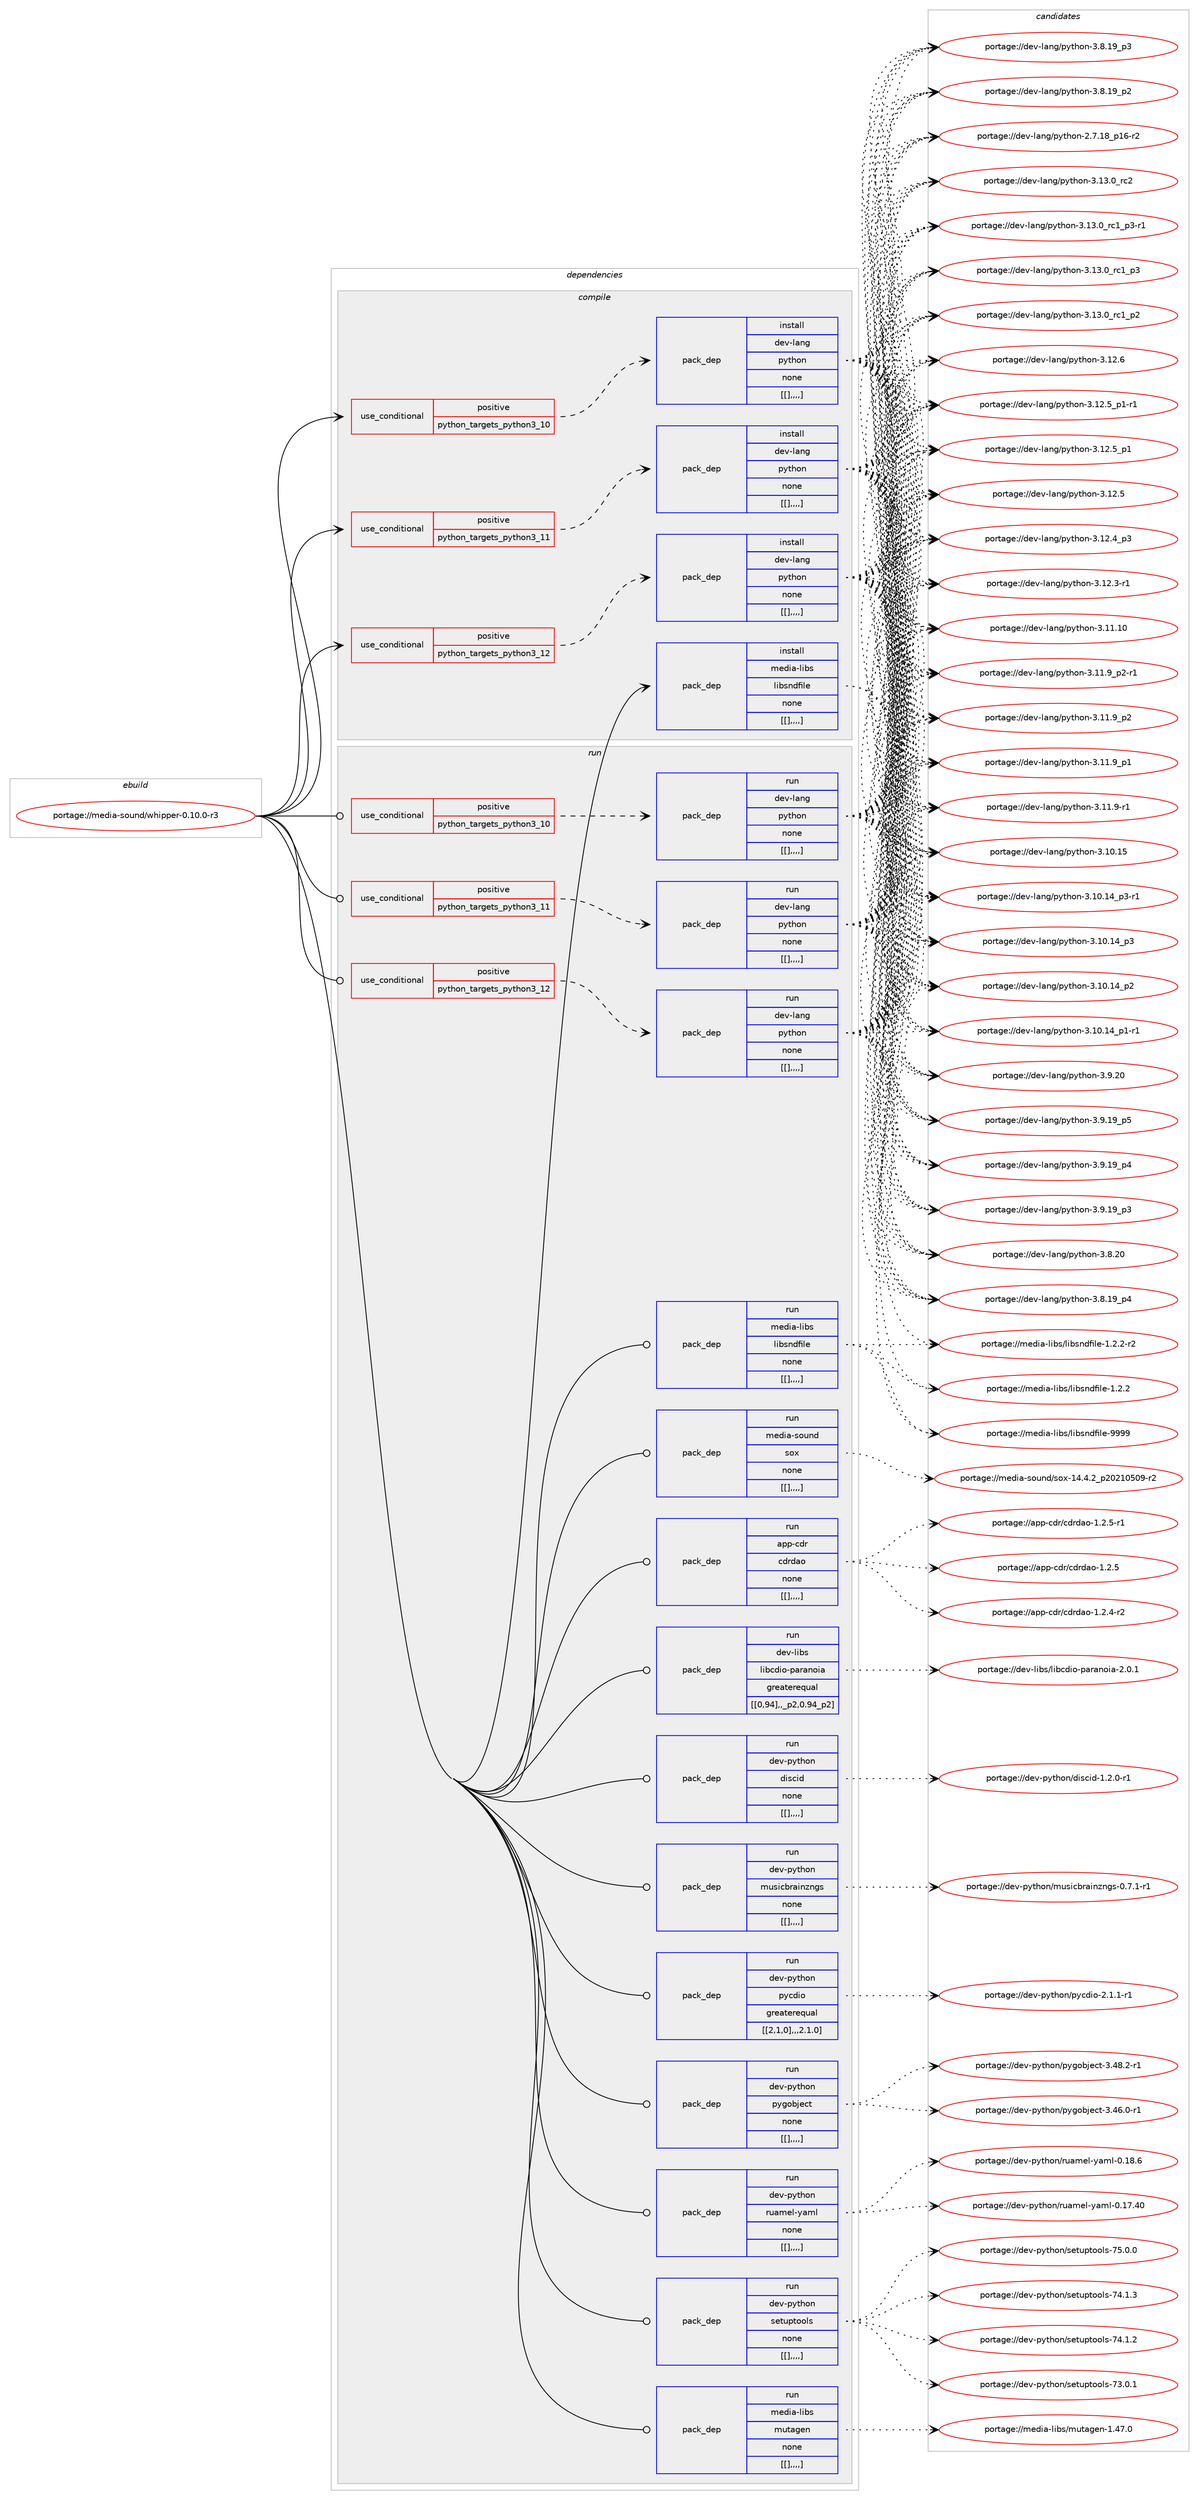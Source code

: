 digraph prolog {

# *************
# Graph options
# *************

newrank=true;
concentrate=true;
compound=true;
graph [rankdir=LR,fontname=Helvetica,fontsize=10,ranksep=1.5];#, ranksep=2.5, nodesep=0.2];
edge  [arrowhead=vee];
node  [fontname=Helvetica,fontsize=10];

# **********
# The ebuild
# **********

subgraph cluster_leftcol {
color=gray;
label=<<i>ebuild</i>>;
id [label="portage://media-sound/whipper-0.10.0-r3", color=red, width=4, href="../media-sound/whipper-0.10.0-r3.svg"];
}

# ****************
# The dependencies
# ****************

subgraph cluster_midcol {
color=gray;
label=<<i>dependencies</i>>;
subgraph cluster_compile {
fillcolor="#eeeeee";
style=filled;
label=<<i>compile</i>>;
subgraph cond85819 {
dependency339649 [label=<<TABLE BORDER="0" CELLBORDER="1" CELLSPACING="0" CELLPADDING="4"><TR><TD ROWSPAN="3" CELLPADDING="10">use_conditional</TD></TR><TR><TD>positive</TD></TR><TR><TD>python_targets_python3_10</TD></TR></TABLE>>, shape=none, color=red];
subgraph pack251183 {
dependency339650 [label=<<TABLE BORDER="0" CELLBORDER="1" CELLSPACING="0" CELLPADDING="4" WIDTH="220"><TR><TD ROWSPAN="6" CELLPADDING="30">pack_dep</TD></TR><TR><TD WIDTH="110">install</TD></TR><TR><TD>dev-lang</TD></TR><TR><TD>python</TD></TR><TR><TD>none</TD></TR><TR><TD>[[],,,,]</TD></TR></TABLE>>, shape=none, color=blue];
}
dependency339649:e -> dependency339650:w [weight=20,style="dashed",arrowhead="vee"];
}
id:e -> dependency339649:w [weight=20,style="solid",arrowhead="vee"];
subgraph cond85820 {
dependency339651 [label=<<TABLE BORDER="0" CELLBORDER="1" CELLSPACING="0" CELLPADDING="4"><TR><TD ROWSPAN="3" CELLPADDING="10">use_conditional</TD></TR><TR><TD>positive</TD></TR><TR><TD>python_targets_python3_11</TD></TR></TABLE>>, shape=none, color=red];
subgraph pack251184 {
dependency339652 [label=<<TABLE BORDER="0" CELLBORDER="1" CELLSPACING="0" CELLPADDING="4" WIDTH="220"><TR><TD ROWSPAN="6" CELLPADDING="30">pack_dep</TD></TR><TR><TD WIDTH="110">install</TD></TR><TR><TD>dev-lang</TD></TR><TR><TD>python</TD></TR><TR><TD>none</TD></TR><TR><TD>[[],,,,]</TD></TR></TABLE>>, shape=none, color=blue];
}
dependency339651:e -> dependency339652:w [weight=20,style="dashed",arrowhead="vee"];
}
id:e -> dependency339651:w [weight=20,style="solid",arrowhead="vee"];
subgraph cond85821 {
dependency339653 [label=<<TABLE BORDER="0" CELLBORDER="1" CELLSPACING="0" CELLPADDING="4"><TR><TD ROWSPAN="3" CELLPADDING="10">use_conditional</TD></TR><TR><TD>positive</TD></TR><TR><TD>python_targets_python3_12</TD></TR></TABLE>>, shape=none, color=red];
subgraph pack251185 {
dependency339654 [label=<<TABLE BORDER="0" CELLBORDER="1" CELLSPACING="0" CELLPADDING="4" WIDTH="220"><TR><TD ROWSPAN="6" CELLPADDING="30">pack_dep</TD></TR><TR><TD WIDTH="110">install</TD></TR><TR><TD>dev-lang</TD></TR><TR><TD>python</TD></TR><TR><TD>none</TD></TR><TR><TD>[[],,,,]</TD></TR></TABLE>>, shape=none, color=blue];
}
dependency339653:e -> dependency339654:w [weight=20,style="dashed",arrowhead="vee"];
}
id:e -> dependency339653:w [weight=20,style="solid",arrowhead="vee"];
subgraph pack251186 {
dependency339655 [label=<<TABLE BORDER="0" CELLBORDER="1" CELLSPACING="0" CELLPADDING="4" WIDTH="220"><TR><TD ROWSPAN="6" CELLPADDING="30">pack_dep</TD></TR><TR><TD WIDTH="110">install</TD></TR><TR><TD>media-libs</TD></TR><TR><TD>libsndfile</TD></TR><TR><TD>none</TD></TR><TR><TD>[[],,,,]</TD></TR></TABLE>>, shape=none, color=blue];
}
id:e -> dependency339655:w [weight=20,style="solid",arrowhead="vee"];
}
subgraph cluster_compileandrun {
fillcolor="#eeeeee";
style=filled;
label=<<i>compile and run</i>>;
}
subgraph cluster_run {
fillcolor="#eeeeee";
style=filled;
label=<<i>run</i>>;
subgraph cond85822 {
dependency339656 [label=<<TABLE BORDER="0" CELLBORDER="1" CELLSPACING="0" CELLPADDING="4"><TR><TD ROWSPAN="3" CELLPADDING="10">use_conditional</TD></TR><TR><TD>positive</TD></TR><TR><TD>python_targets_python3_10</TD></TR></TABLE>>, shape=none, color=red];
subgraph pack251187 {
dependency339657 [label=<<TABLE BORDER="0" CELLBORDER="1" CELLSPACING="0" CELLPADDING="4" WIDTH="220"><TR><TD ROWSPAN="6" CELLPADDING="30">pack_dep</TD></TR><TR><TD WIDTH="110">run</TD></TR><TR><TD>dev-lang</TD></TR><TR><TD>python</TD></TR><TR><TD>none</TD></TR><TR><TD>[[],,,,]</TD></TR></TABLE>>, shape=none, color=blue];
}
dependency339656:e -> dependency339657:w [weight=20,style="dashed",arrowhead="vee"];
}
id:e -> dependency339656:w [weight=20,style="solid",arrowhead="odot"];
subgraph cond85823 {
dependency339658 [label=<<TABLE BORDER="0" CELLBORDER="1" CELLSPACING="0" CELLPADDING="4"><TR><TD ROWSPAN="3" CELLPADDING="10">use_conditional</TD></TR><TR><TD>positive</TD></TR><TR><TD>python_targets_python3_11</TD></TR></TABLE>>, shape=none, color=red];
subgraph pack251188 {
dependency339659 [label=<<TABLE BORDER="0" CELLBORDER="1" CELLSPACING="0" CELLPADDING="4" WIDTH="220"><TR><TD ROWSPAN="6" CELLPADDING="30">pack_dep</TD></TR><TR><TD WIDTH="110">run</TD></TR><TR><TD>dev-lang</TD></TR><TR><TD>python</TD></TR><TR><TD>none</TD></TR><TR><TD>[[],,,,]</TD></TR></TABLE>>, shape=none, color=blue];
}
dependency339658:e -> dependency339659:w [weight=20,style="dashed",arrowhead="vee"];
}
id:e -> dependency339658:w [weight=20,style="solid",arrowhead="odot"];
subgraph cond85824 {
dependency339660 [label=<<TABLE BORDER="0" CELLBORDER="1" CELLSPACING="0" CELLPADDING="4"><TR><TD ROWSPAN="3" CELLPADDING="10">use_conditional</TD></TR><TR><TD>positive</TD></TR><TR><TD>python_targets_python3_12</TD></TR></TABLE>>, shape=none, color=red];
subgraph pack251189 {
dependency339661 [label=<<TABLE BORDER="0" CELLBORDER="1" CELLSPACING="0" CELLPADDING="4" WIDTH="220"><TR><TD ROWSPAN="6" CELLPADDING="30">pack_dep</TD></TR><TR><TD WIDTH="110">run</TD></TR><TR><TD>dev-lang</TD></TR><TR><TD>python</TD></TR><TR><TD>none</TD></TR><TR><TD>[[],,,,]</TD></TR></TABLE>>, shape=none, color=blue];
}
dependency339660:e -> dependency339661:w [weight=20,style="dashed",arrowhead="vee"];
}
id:e -> dependency339660:w [weight=20,style="solid",arrowhead="odot"];
subgraph pack251190 {
dependency339662 [label=<<TABLE BORDER="0" CELLBORDER="1" CELLSPACING="0" CELLPADDING="4" WIDTH="220"><TR><TD ROWSPAN="6" CELLPADDING="30">pack_dep</TD></TR><TR><TD WIDTH="110">run</TD></TR><TR><TD>app-cdr</TD></TR><TR><TD>cdrdao</TD></TR><TR><TD>none</TD></TR><TR><TD>[[],,,,]</TD></TR></TABLE>>, shape=none, color=blue];
}
id:e -> dependency339662:w [weight=20,style="solid",arrowhead="odot"];
subgraph pack251191 {
dependency339663 [label=<<TABLE BORDER="0" CELLBORDER="1" CELLSPACING="0" CELLPADDING="4" WIDTH="220"><TR><TD ROWSPAN="6" CELLPADDING="30">pack_dep</TD></TR><TR><TD WIDTH="110">run</TD></TR><TR><TD>dev-libs</TD></TR><TR><TD>libcdio-paranoia</TD></TR><TR><TD>greaterequal</TD></TR><TR><TD>[[0,94],,_p2,0.94_p2]</TD></TR></TABLE>>, shape=none, color=blue];
}
id:e -> dependency339663:w [weight=20,style="solid",arrowhead="odot"];
subgraph pack251192 {
dependency339664 [label=<<TABLE BORDER="0" CELLBORDER="1" CELLSPACING="0" CELLPADDING="4" WIDTH="220"><TR><TD ROWSPAN="6" CELLPADDING="30">pack_dep</TD></TR><TR><TD WIDTH="110">run</TD></TR><TR><TD>dev-python</TD></TR><TR><TD>discid</TD></TR><TR><TD>none</TD></TR><TR><TD>[[],,,,]</TD></TR></TABLE>>, shape=none, color=blue];
}
id:e -> dependency339664:w [weight=20,style="solid",arrowhead="odot"];
subgraph pack251193 {
dependency339665 [label=<<TABLE BORDER="0" CELLBORDER="1" CELLSPACING="0" CELLPADDING="4" WIDTH="220"><TR><TD ROWSPAN="6" CELLPADDING="30">pack_dep</TD></TR><TR><TD WIDTH="110">run</TD></TR><TR><TD>dev-python</TD></TR><TR><TD>musicbrainzngs</TD></TR><TR><TD>none</TD></TR><TR><TD>[[],,,,]</TD></TR></TABLE>>, shape=none, color=blue];
}
id:e -> dependency339665:w [weight=20,style="solid",arrowhead="odot"];
subgraph pack251194 {
dependency339666 [label=<<TABLE BORDER="0" CELLBORDER="1" CELLSPACING="0" CELLPADDING="4" WIDTH="220"><TR><TD ROWSPAN="6" CELLPADDING="30">pack_dep</TD></TR><TR><TD WIDTH="110">run</TD></TR><TR><TD>dev-python</TD></TR><TR><TD>pycdio</TD></TR><TR><TD>greaterequal</TD></TR><TR><TD>[[2,1,0],,,2.1.0]</TD></TR></TABLE>>, shape=none, color=blue];
}
id:e -> dependency339666:w [weight=20,style="solid",arrowhead="odot"];
subgraph pack251195 {
dependency339667 [label=<<TABLE BORDER="0" CELLBORDER="1" CELLSPACING="0" CELLPADDING="4" WIDTH="220"><TR><TD ROWSPAN="6" CELLPADDING="30">pack_dep</TD></TR><TR><TD WIDTH="110">run</TD></TR><TR><TD>dev-python</TD></TR><TR><TD>pygobject</TD></TR><TR><TD>none</TD></TR><TR><TD>[[],,,,]</TD></TR></TABLE>>, shape=none, color=blue];
}
id:e -> dependency339667:w [weight=20,style="solid",arrowhead="odot"];
subgraph pack251196 {
dependency339668 [label=<<TABLE BORDER="0" CELLBORDER="1" CELLSPACING="0" CELLPADDING="4" WIDTH="220"><TR><TD ROWSPAN="6" CELLPADDING="30">pack_dep</TD></TR><TR><TD WIDTH="110">run</TD></TR><TR><TD>dev-python</TD></TR><TR><TD>ruamel-yaml</TD></TR><TR><TD>none</TD></TR><TR><TD>[[],,,,]</TD></TR></TABLE>>, shape=none, color=blue];
}
id:e -> dependency339668:w [weight=20,style="solid",arrowhead="odot"];
subgraph pack251197 {
dependency339669 [label=<<TABLE BORDER="0" CELLBORDER="1" CELLSPACING="0" CELLPADDING="4" WIDTH="220"><TR><TD ROWSPAN="6" CELLPADDING="30">pack_dep</TD></TR><TR><TD WIDTH="110">run</TD></TR><TR><TD>dev-python</TD></TR><TR><TD>setuptools</TD></TR><TR><TD>none</TD></TR><TR><TD>[[],,,,]</TD></TR></TABLE>>, shape=none, color=blue];
}
id:e -> dependency339669:w [weight=20,style="solid",arrowhead="odot"];
subgraph pack251198 {
dependency339670 [label=<<TABLE BORDER="0" CELLBORDER="1" CELLSPACING="0" CELLPADDING="4" WIDTH="220"><TR><TD ROWSPAN="6" CELLPADDING="30">pack_dep</TD></TR><TR><TD WIDTH="110">run</TD></TR><TR><TD>media-libs</TD></TR><TR><TD>libsndfile</TD></TR><TR><TD>none</TD></TR><TR><TD>[[],,,,]</TD></TR></TABLE>>, shape=none, color=blue];
}
id:e -> dependency339670:w [weight=20,style="solid",arrowhead="odot"];
subgraph pack251199 {
dependency339671 [label=<<TABLE BORDER="0" CELLBORDER="1" CELLSPACING="0" CELLPADDING="4" WIDTH="220"><TR><TD ROWSPAN="6" CELLPADDING="30">pack_dep</TD></TR><TR><TD WIDTH="110">run</TD></TR><TR><TD>media-libs</TD></TR><TR><TD>mutagen</TD></TR><TR><TD>none</TD></TR><TR><TD>[[],,,,]</TD></TR></TABLE>>, shape=none, color=blue];
}
id:e -> dependency339671:w [weight=20,style="solid",arrowhead="odot"];
subgraph pack251200 {
dependency339672 [label=<<TABLE BORDER="0" CELLBORDER="1" CELLSPACING="0" CELLPADDING="4" WIDTH="220"><TR><TD ROWSPAN="6" CELLPADDING="30">pack_dep</TD></TR><TR><TD WIDTH="110">run</TD></TR><TR><TD>media-sound</TD></TR><TR><TD>sox</TD></TR><TR><TD>none</TD></TR><TR><TD>[[],,,,]</TD></TR></TABLE>>, shape=none, color=blue];
}
id:e -> dependency339672:w [weight=20,style="solid",arrowhead="odot"];
}
}

# **************
# The candidates
# **************

subgraph cluster_choices {
rank=same;
color=gray;
label=<<i>candidates</i>>;

subgraph choice251183 {
color=black;
nodesep=1;
choice10010111845108971101034711212111610411111045514649514648951149950 [label="portage://dev-lang/python-3.13.0_rc2", color=red, width=4,href="../dev-lang/python-3.13.0_rc2.svg"];
choice1001011184510897110103471121211161041111104551464951464895114994995112514511449 [label="portage://dev-lang/python-3.13.0_rc1_p3-r1", color=red, width=4,href="../dev-lang/python-3.13.0_rc1_p3-r1.svg"];
choice100101118451089711010347112121116104111110455146495146489511499499511251 [label="portage://dev-lang/python-3.13.0_rc1_p3", color=red, width=4,href="../dev-lang/python-3.13.0_rc1_p3.svg"];
choice100101118451089711010347112121116104111110455146495146489511499499511250 [label="portage://dev-lang/python-3.13.0_rc1_p2", color=red, width=4,href="../dev-lang/python-3.13.0_rc1_p2.svg"];
choice10010111845108971101034711212111610411111045514649504654 [label="portage://dev-lang/python-3.12.6", color=red, width=4,href="../dev-lang/python-3.12.6.svg"];
choice1001011184510897110103471121211161041111104551464950465395112494511449 [label="portage://dev-lang/python-3.12.5_p1-r1", color=red, width=4,href="../dev-lang/python-3.12.5_p1-r1.svg"];
choice100101118451089711010347112121116104111110455146495046539511249 [label="portage://dev-lang/python-3.12.5_p1", color=red, width=4,href="../dev-lang/python-3.12.5_p1.svg"];
choice10010111845108971101034711212111610411111045514649504653 [label="portage://dev-lang/python-3.12.5", color=red, width=4,href="../dev-lang/python-3.12.5.svg"];
choice100101118451089711010347112121116104111110455146495046529511251 [label="portage://dev-lang/python-3.12.4_p3", color=red, width=4,href="../dev-lang/python-3.12.4_p3.svg"];
choice100101118451089711010347112121116104111110455146495046514511449 [label="portage://dev-lang/python-3.12.3-r1", color=red, width=4,href="../dev-lang/python-3.12.3-r1.svg"];
choice1001011184510897110103471121211161041111104551464949464948 [label="portage://dev-lang/python-3.11.10", color=red, width=4,href="../dev-lang/python-3.11.10.svg"];
choice1001011184510897110103471121211161041111104551464949465795112504511449 [label="portage://dev-lang/python-3.11.9_p2-r1", color=red, width=4,href="../dev-lang/python-3.11.9_p2-r1.svg"];
choice100101118451089711010347112121116104111110455146494946579511250 [label="portage://dev-lang/python-3.11.9_p2", color=red, width=4,href="../dev-lang/python-3.11.9_p2.svg"];
choice100101118451089711010347112121116104111110455146494946579511249 [label="portage://dev-lang/python-3.11.9_p1", color=red, width=4,href="../dev-lang/python-3.11.9_p1.svg"];
choice100101118451089711010347112121116104111110455146494946574511449 [label="portage://dev-lang/python-3.11.9-r1", color=red, width=4,href="../dev-lang/python-3.11.9-r1.svg"];
choice1001011184510897110103471121211161041111104551464948464953 [label="portage://dev-lang/python-3.10.15", color=red, width=4,href="../dev-lang/python-3.10.15.svg"];
choice100101118451089711010347112121116104111110455146494846495295112514511449 [label="portage://dev-lang/python-3.10.14_p3-r1", color=red, width=4,href="../dev-lang/python-3.10.14_p3-r1.svg"];
choice10010111845108971101034711212111610411111045514649484649529511251 [label="portage://dev-lang/python-3.10.14_p3", color=red, width=4,href="../dev-lang/python-3.10.14_p3.svg"];
choice10010111845108971101034711212111610411111045514649484649529511250 [label="portage://dev-lang/python-3.10.14_p2", color=red, width=4,href="../dev-lang/python-3.10.14_p2.svg"];
choice100101118451089711010347112121116104111110455146494846495295112494511449 [label="portage://dev-lang/python-3.10.14_p1-r1", color=red, width=4,href="../dev-lang/python-3.10.14_p1-r1.svg"];
choice10010111845108971101034711212111610411111045514657465048 [label="portage://dev-lang/python-3.9.20", color=red, width=4,href="../dev-lang/python-3.9.20.svg"];
choice100101118451089711010347112121116104111110455146574649579511253 [label="portage://dev-lang/python-3.9.19_p5", color=red, width=4,href="../dev-lang/python-3.9.19_p5.svg"];
choice100101118451089711010347112121116104111110455146574649579511252 [label="portage://dev-lang/python-3.9.19_p4", color=red, width=4,href="../dev-lang/python-3.9.19_p4.svg"];
choice100101118451089711010347112121116104111110455146574649579511251 [label="portage://dev-lang/python-3.9.19_p3", color=red, width=4,href="../dev-lang/python-3.9.19_p3.svg"];
choice10010111845108971101034711212111610411111045514656465048 [label="portage://dev-lang/python-3.8.20", color=red, width=4,href="../dev-lang/python-3.8.20.svg"];
choice100101118451089711010347112121116104111110455146564649579511252 [label="portage://dev-lang/python-3.8.19_p4", color=red, width=4,href="../dev-lang/python-3.8.19_p4.svg"];
choice100101118451089711010347112121116104111110455146564649579511251 [label="portage://dev-lang/python-3.8.19_p3", color=red, width=4,href="../dev-lang/python-3.8.19_p3.svg"];
choice100101118451089711010347112121116104111110455146564649579511250 [label="portage://dev-lang/python-3.8.19_p2", color=red, width=4,href="../dev-lang/python-3.8.19_p2.svg"];
choice100101118451089711010347112121116104111110455046554649569511249544511450 [label="portage://dev-lang/python-2.7.18_p16-r2", color=red, width=4,href="../dev-lang/python-2.7.18_p16-r2.svg"];
dependency339650:e -> choice10010111845108971101034711212111610411111045514649514648951149950:w [style=dotted,weight="100"];
dependency339650:e -> choice1001011184510897110103471121211161041111104551464951464895114994995112514511449:w [style=dotted,weight="100"];
dependency339650:e -> choice100101118451089711010347112121116104111110455146495146489511499499511251:w [style=dotted,weight="100"];
dependency339650:e -> choice100101118451089711010347112121116104111110455146495146489511499499511250:w [style=dotted,weight="100"];
dependency339650:e -> choice10010111845108971101034711212111610411111045514649504654:w [style=dotted,weight="100"];
dependency339650:e -> choice1001011184510897110103471121211161041111104551464950465395112494511449:w [style=dotted,weight="100"];
dependency339650:e -> choice100101118451089711010347112121116104111110455146495046539511249:w [style=dotted,weight="100"];
dependency339650:e -> choice10010111845108971101034711212111610411111045514649504653:w [style=dotted,weight="100"];
dependency339650:e -> choice100101118451089711010347112121116104111110455146495046529511251:w [style=dotted,weight="100"];
dependency339650:e -> choice100101118451089711010347112121116104111110455146495046514511449:w [style=dotted,weight="100"];
dependency339650:e -> choice1001011184510897110103471121211161041111104551464949464948:w [style=dotted,weight="100"];
dependency339650:e -> choice1001011184510897110103471121211161041111104551464949465795112504511449:w [style=dotted,weight="100"];
dependency339650:e -> choice100101118451089711010347112121116104111110455146494946579511250:w [style=dotted,weight="100"];
dependency339650:e -> choice100101118451089711010347112121116104111110455146494946579511249:w [style=dotted,weight="100"];
dependency339650:e -> choice100101118451089711010347112121116104111110455146494946574511449:w [style=dotted,weight="100"];
dependency339650:e -> choice1001011184510897110103471121211161041111104551464948464953:w [style=dotted,weight="100"];
dependency339650:e -> choice100101118451089711010347112121116104111110455146494846495295112514511449:w [style=dotted,weight="100"];
dependency339650:e -> choice10010111845108971101034711212111610411111045514649484649529511251:w [style=dotted,weight="100"];
dependency339650:e -> choice10010111845108971101034711212111610411111045514649484649529511250:w [style=dotted,weight="100"];
dependency339650:e -> choice100101118451089711010347112121116104111110455146494846495295112494511449:w [style=dotted,weight="100"];
dependency339650:e -> choice10010111845108971101034711212111610411111045514657465048:w [style=dotted,weight="100"];
dependency339650:e -> choice100101118451089711010347112121116104111110455146574649579511253:w [style=dotted,weight="100"];
dependency339650:e -> choice100101118451089711010347112121116104111110455146574649579511252:w [style=dotted,weight="100"];
dependency339650:e -> choice100101118451089711010347112121116104111110455146574649579511251:w [style=dotted,weight="100"];
dependency339650:e -> choice10010111845108971101034711212111610411111045514656465048:w [style=dotted,weight="100"];
dependency339650:e -> choice100101118451089711010347112121116104111110455146564649579511252:w [style=dotted,weight="100"];
dependency339650:e -> choice100101118451089711010347112121116104111110455146564649579511251:w [style=dotted,weight="100"];
dependency339650:e -> choice100101118451089711010347112121116104111110455146564649579511250:w [style=dotted,weight="100"];
dependency339650:e -> choice100101118451089711010347112121116104111110455046554649569511249544511450:w [style=dotted,weight="100"];
}
subgraph choice251184 {
color=black;
nodesep=1;
choice10010111845108971101034711212111610411111045514649514648951149950 [label="portage://dev-lang/python-3.13.0_rc2", color=red, width=4,href="../dev-lang/python-3.13.0_rc2.svg"];
choice1001011184510897110103471121211161041111104551464951464895114994995112514511449 [label="portage://dev-lang/python-3.13.0_rc1_p3-r1", color=red, width=4,href="../dev-lang/python-3.13.0_rc1_p3-r1.svg"];
choice100101118451089711010347112121116104111110455146495146489511499499511251 [label="portage://dev-lang/python-3.13.0_rc1_p3", color=red, width=4,href="../dev-lang/python-3.13.0_rc1_p3.svg"];
choice100101118451089711010347112121116104111110455146495146489511499499511250 [label="portage://dev-lang/python-3.13.0_rc1_p2", color=red, width=4,href="../dev-lang/python-3.13.0_rc1_p2.svg"];
choice10010111845108971101034711212111610411111045514649504654 [label="portage://dev-lang/python-3.12.6", color=red, width=4,href="../dev-lang/python-3.12.6.svg"];
choice1001011184510897110103471121211161041111104551464950465395112494511449 [label="portage://dev-lang/python-3.12.5_p1-r1", color=red, width=4,href="../dev-lang/python-3.12.5_p1-r1.svg"];
choice100101118451089711010347112121116104111110455146495046539511249 [label="portage://dev-lang/python-3.12.5_p1", color=red, width=4,href="../dev-lang/python-3.12.5_p1.svg"];
choice10010111845108971101034711212111610411111045514649504653 [label="portage://dev-lang/python-3.12.5", color=red, width=4,href="../dev-lang/python-3.12.5.svg"];
choice100101118451089711010347112121116104111110455146495046529511251 [label="portage://dev-lang/python-3.12.4_p3", color=red, width=4,href="../dev-lang/python-3.12.4_p3.svg"];
choice100101118451089711010347112121116104111110455146495046514511449 [label="portage://dev-lang/python-3.12.3-r1", color=red, width=4,href="../dev-lang/python-3.12.3-r1.svg"];
choice1001011184510897110103471121211161041111104551464949464948 [label="portage://dev-lang/python-3.11.10", color=red, width=4,href="../dev-lang/python-3.11.10.svg"];
choice1001011184510897110103471121211161041111104551464949465795112504511449 [label="portage://dev-lang/python-3.11.9_p2-r1", color=red, width=4,href="../dev-lang/python-3.11.9_p2-r1.svg"];
choice100101118451089711010347112121116104111110455146494946579511250 [label="portage://dev-lang/python-3.11.9_p2", color=red, width=4,href="../dev-lang/python-3.11.9_p2.svg"];
choice100101118451089711010347112121116104111110455146494946579511249 [label="portage://dev-lang/python-3.11.9_p1", color=red, width=4,href="../dev-lang/python-3.11.9_p1.svg"];
choice100101118451089711010347112121116104111110455146494946574511449 [label="portage://dev-lang/python-3.11.9-r1", color=red, width=4,href="../dev-lang/python-3.11.9-r1.svg"];
choice1001011184510897110103471121211161041111104551464948464953 [label="portage://dev-lang/python-3.10.15", color=red, width=4,href="../dev-lang/python-3.10.15.svg"];
choice100101118451089711010347112121116104111110455146494846495295112514511449 [label="portage://dev-lang/python-3.10.14_p3-r1", color=red, width=4,href="../dev-lang/python-3.10.14_p3-r1.svg"];
choice10010111845108971101034711212111610411111045514649484649529511251 [label="portage://dev-lang/python-3.10.14_p3", color=red, width=4,href="../dev-lang/python-3.10.14_p3.svg"];
choice10010111845108971101034711212111610411111045514649484649529511250 [label="portage://dev-lang/python-3.10.14_p2", color=red, width=4,href="../dev-lang/python-3.10.14_p2.svg"];
choice100101118451089711010347112121116104111110455146494846495295112494511449 [label="portage://dev-lang/python-3.10.14_p1-r1", color=red, width=4,href="../dev-lang/python-3.10.14_p1-r1.svg"];
choice10010111845108971101034711212111610411111045514657465048 [label="portage://dev-lang/python-3.9.20", color=red, width=4,href="../dev-lang/python-3.9.20.svg"];
choice100101118451089711010347112121116104111110455146574649579511253 [label="portage://dev-lang/python-3.9.19_p5", color=red, width=4,href="../dev-lang/python-3.9.19_p5.svg"];
choice100101118451089711010347112121116104111110455146574649579511252 [label="portage://dev-lang/python-3.9.19_p4", color=red, width=4,href="../dev-lang/python-3.9.19_p4.svg"];
choice100101118451089711010347112121116104111110455146574649579511251 [label="portage://dev-lang/python-3.9.19_p3", color=red, width=4,href="../dev-lang/python-3.9.19_p3.svg"];
choice10010111845108971101034711212111610411111045514656465048 [label="portage://dev-lang/python-3.8.20", color=red, width=4,href="../dev-lang/python-3.8.20.svg"];
choice100101118451089711010347112121116104111110455146564649579511252 [label="portage://dev-lang/python-3.8.19_p4", color=red, width=4,href="../dev-lang/python-3.8.19_p4.svg"];
choice100101118451089711010347112121116104111110455146564649579511251 [label="portage://dev-lang/python-3.8.19_p3", color=red, width=4,href="../dev-lang/python-3.8.19_p3.svg"];
choice100101118451089711010347112121116104111110455146564649579511250 [label="portage://dev-lang/python-3.8.19_p2", color=red, width=4,href="../dev-lang/python-3.8.19_p2.svg"];
choice100101118451089711010347112121116104111110455046554649569511249544511450 [label="portage://dev-lang/python-2.7.18_p16-r2", color=red, width=4,href="../dev-lang/python-2.7.18_p16-r2.svg"];
dependency339652:e -> choice10010111845108971101034711212111610411111045514649514648951149950:w [style=dotted,weight="100"];
dependency339652:e -> choice1001011184510897110103471121211161041111104551464951464895114994995112514511449:w [style=dotted,weight="100"];
dependency339652:e -> choice100101118451089711010347112121116104111110455146495146489511499499511251:w [style=dotted,weight="100"];
dependency339652:e -> choice100101118451089711010347112121116104111110455146495146489511499499511250:w [style=dotted,weight="100"];
dependency339652:e -> choice10010111845108971101034711212111610411111045514649504654:w [style=dotted,weight="100"];
dependency339652:e -> choice1001011184510897110103471121211161041111104551464950465395112494511449:w [style=dotted,weight="100"];
dependency339652:e -> choice100101118451089711010347112121116104111110455146495046539511249:w [style=dotted,weight="100"];
dependency339652:e -> choice10010111845108971101034711212111610411111045514649504653:w [style=dotted,weight="100"];
dependency339652:e -> choice100101118451089711010347112121116104111110455146495046529511251:w [style=dotted,weight="100"];
dependency339652:e -> choice100101118451089711010347112121116104111110455146495046514511449:w [style=dotted,weight="100"];
dependency339652:e -> choice1001011184510897110103471121211161041111104551464949464948:w [style=dotted,weight="100"];
dependency339652:e -> choice1001011184510897110103471121211161041111104551464949465795112504511449:w [style=dotted,weight="100"];
dependency339652:e -> choice100101118451089711010347112121116104111110455146494946579511250:w [style=dotted,weight="100"];
dependency339652:e -> choice100101118451089711010347112121116104111110455146494946579511249:w [style=dotted,weight="100"];
dependency339652:e -> choice100101118451089711010347112121116104111110455146494946574511449:w [style=dotted,weight="100"];
dependency339652:e -> choice1001011184510897110103471121211161041111104551464948464953:w [style=dotted,weight="100"];
dependency339652:e -> choice100101118451089711010347112121116104111110455146494846495295112514511449:w [style=dotted,weight="100"];
dependency339652:e -> choice10010111845108971101034711212111610411111045514649484649529511251:w [style=dotted,weight="100"];
dependency339652:e -> choice10010111845108971101034711212111610411111045514649484649529511250:w [style=dotted,weight="100"];
dependency339652:e -> choice100101118451089711010347112121116104111110455146494846495295112494511449:w [style=dotted,weight="100"];
dependency339652:e -> choice10010111845108971101034711212111610411111045514657465048:w [style=dotted,weight="100"];
dependency339652:e -> choice100101118451089711010347112121116104111110455146574649579511253:w [style=dotted,weight="100"];
dependency339652:e -> choice100101118451089711010347112121116104111110455146574649579511252:w [style=dotted,weight="100"];
dependency339652:e -> choice100101118451089711010347112121116104111110455146574649579511251:w [style=dotted,weight="100"];
dependency339652:e -> choice10010111845108971101034711212111610411111045514656465048:w [style=dotted,weight="100"];
dependency339652:e -> choice100101118451089711010347112121116104111110455146564649579511252:w [style=dotted,weight="100"];
dependency339652:e -> choice100101118451089711010347112121116104111110455146564649579511251:w [style=dotted,weight="100"];
dependency339652:e -> choice100101118451089711010347112121116104111110455146564649579511250:w [style=dotted,weight="100"];
dependency339652:e -> choice100101118451089711010347112121116104111110455046554649569511249544511450:w [style=dotted,weight="100"];
}
subgraph choice251185 {
color=black;
nodesep=1;
choice10010111845108971101034711212111610411111045514649514648951149950 [label="portage://dev-lang/python-3.13.0_rc2", color=red, width=4,href="../dev-lang/python-3.13.0_rc2.svg"];
choice1001011184510897110103471121211161041111104551464951464895114994995112514511449 [label="portage://dev-lang/python-3.13.0_rc1_p3-r1", color=red, width=4,href="../dev-lang/python-3.13.0_rc1_p3-r1.svg"];
choice100101118451089711010347112121116104111110455146495146489511499499511251 [label="portage://dev-lang/python-3.13.0_rc1_p3", color=red, width=4,href="../dev-lang/python-3.13.0_rc1_p3.svg"];
choice100101118451089711010347112121116104111110455146495146489511499499511250 [label="portage://dev-lang/python-3.13.0_rc1_p2", color=red, width=4,href="../dev-lang/python-3.13.0_rc1_p2.svg"];
choice10010111845108971101034711212111610411111045514649504654 [label="portage://dev-lang/python-3.12.6", color=red, width=4,href="../dev-lang/python-3.12.6.svg"];
choice1001011184510897110103471121211161041111104551464950465395112494511449 [label="portage://dev-lang/python-3.12.5_p1-r1", color=red, width=4,href="../dev-lang/python-3.12.5_p1-r1.svg"];
choice100101118451089711010347112121116104111110455146495046539511249 [label="portage://dev-lang/python-3.12.5_p1", color=red, width=4,href="../dev-lang/python-3.12.5_p1.svg"];
choice10010111845108971101034711212111610411111045514649504653 [label="portage://dev-lang/python-3.12.5", color=red, width=4,href="../dev-lang/python-3.12.5.svg"];
choice100101118451089711010347112121116104111110455146495046529511251 [label="portage://dev-lang/python-3.12.4_p3", color=red, width=4,href="../dev-lang/python-3.12.4_p3.svg"];
choice100101118451089711010347112121116104111110455146495046514511449 [label="portage://dev-lang/python-3.12.3-r1", color=red, width=4,href="../dev-lang/python-3.12.3-r1.svg"];
choice1001011184510897110103471121211161041111104551464949464948 [label="portage://dev-lang/python-3.11.10", color=red, width=4,href="../dev-lang/python-3.11.10.svg"];
choice1001011184510897110103471121211161041111104551464949465795112504511449 [label="portage://dev-lang/python-3.11.9_p2-r1", color=red, width=4,href="../dev-lang/python-3.11.9_p2-r1.svg"];
choice100101118451089711010347112121116104111110455146494946579511250 [label="portage://dev-lang/python-3.11.9_p2", color=red, width=4,href="../dev-lang/python-3.11.9_p2.svg"];
choice100101118451089711010347112121116104111110455146494946579511249 [label="portage://dev-lang/python-3.11.9_p1", color=red, width=4,href="../dev-lang/python-3.11.9_p1.svg"];
choice100101118451089711010347112121116104111110455146494946574511449 [label="portage://dev-lang/python-3.11.9-r1", color=red, width=4,href="../dev-lang/python-3.11.9-r1.svg"];
choice1001011184510897110103471121211161041111104551464948464953 [label="portage://dev-lang/python-3.10.15", color=red, width=4,href="../dev-lang/python-3.10.15.svg"];
choice100101118451089711010347112121116104111110455146494846495295112514511449 [label="portage://dev-lang/python-3.10.14_p3-r1", color=red, width=4,href="../dev-lang/python-3.10.14_p3-r1.svg"];
choice10010111845108971101034711212111610411111045514649484649529511251 [label="portage://dev-lang/python-3.10.14_p3", color=red, width=4,href="../dev-lang/python-3.10.14_p3.svg"];
choice10010111845108971101034711212111610411111045514649484649529511250 [label="portage://dev-lang/python-3.10.14_p2", color=red, width=4,href="../dev-lang/python-3.10.14_p2.svg"];
choice100101118451089711010347112121116104111110455146494846495295112494511449 [label="portage://dev-lang/python-3.10.14_p1-r1", color=red, width=4,href="../dev-lang/python-3.10.14_p1-r1.svg"];
choice10010111845108971101034711212111610411111045514657465048 [label="portage://dev-lang/python-3.9.20", color=red, width=4,href="../dev-lang/python-3.9.20.svg"];
choice100101118451089711010347112121116104111110455146574649579511253 [label="portage://dev-lang/python-3.9.19_p5", color=red, width=4,href="../dev-lang/python-3.9.19_p5.svg"];
choice100101118451089711010347112121116104111110455146574649579511252 [label="portage://dev-lang/python-3.9.19_p4", color=red, width=4,href="../dev-lang/python-3.9.19_p4.svg"];
choice100101118451089711010347112121116104111110455146574649579511251 [label="portage://dev-lang/python-3.9.19_p3", color=red, width=4,href="../dev-lang/python-3.9.19_p3.svg"];
choice10010111845108971101034711212111610411111045514656465048 [label="portage://dev-lang/python-3.8.20", color=red, width=4,href="../dev-lang/python-3.8.20.svg"];
choice100101118451089711010347112121116104111110455146564649579511252 [label="portage://dev-lang/python-3.8.19_p4", color=red, width=4,href="../dev-lang/python-3.8.19_p4.svg"];
choice100101118451089711010347112121116104111110455146564649579511251 [label="portage://dev-lang/python-3.8.19_p3", color=red, width=4,href="../dev-lang/python-3.8.19_p3.svg"];
choice100101118451089711010347112121116104111110455146564649579511250 [label="portage://dev-lang/python-3.8.19_p2", color=red, width=4,href="../dev-lang/python-3.8.19_p2.svg"];
choice100101118451089711010347112121116104111110455046554649569511249544511450 [label="portage://dev-lang/python-2.7.18_p16-r2", color=red, width=4,href="../dev-lang/python-2.7.18_p16-r2.svg"];
dependency339654:e -> choice10010111845108971101034711212111610411111045514649514648951149950:w [style=dotted,weight="100"];
dependency339654:e -> choice1001011184510897110103471121211161041111104551464951464895114994995112514511449:w [style=dotted,weight="100"];
dependency339654:e -> choice100101118451089711010347112121116104111110455146495146489511499499511251:w [style=dotted,weight="100"];
dependency339654:e -> choice100101118451089711010347112121116104111110455146495146489511499499511250:w [style=dotted,weight="100"];
dependency339654:e -> choice10010111845108971101034711212111610411111045514649504654:w [style=dotted,weight="100"];
dependency339654:e -> choice1001011184510897110103471121211161041111104551464950465395112494511449:w [style=dotted,weight="100"];
dependency339654:e -> choice100101118451089711010347112121116104111110455146495046539511249:w [style=dotted,weight="100"];
dependency339654:e -> choice10010111845108971101034711212111610411111045514649504653:w [style=dotted,weight="100"];
dependency339654:e -> choice100101118451089711010347112121116104111110455146495046529511251:w [style=dotted,weight="100"];
dependency339654:e -> choice100101118451089711010347112121116104111110455146495046514511449:w [style=dotted,weight="100"];
dependency339654:e -> choice1001011184510897110103471121211161041111104551464949464948:w [style=dotted,weight="100"];
dependency339654:e -> choice1001011184510897110103471121211161041111104551464949465795112504511449:w [style=dotted,weight="100"];
dependency339654:e -> choice100101118451089711010347112121116104111110455146494946579511250:w [style=dotted,weight="100"];
dependency339654:e -> choice100101118451089711010347112121116104111110455146494946579511249:w [style=dotted,weight="100"];
dependency339654:e -> choice100101118451089711010347112121116104111110455146494946574511449:w [style=dotted,weight="100"];
dependency339654:e -> choice1001011184510897110103471121211161041111104551464948464953:w [style=dotted,weight="100"];
dependency339654:e -> choice100101118451089711010347112121116104111110455146494846495295112514511449:w [style=dotted,weight="100"];
dependency339654:e -> choice10010111845108971101034711212111610411111045514649484649529511251:w [style=dotted,weight="100"];
dependency339654:e -> choice10010111845108971101034711212111610411111045514649484649529511250:w [style=dotted,weight="100"];
dependency339654:e -> choice100101118451089711010347112121116104111110455146494846495295112494511449:w [style=dotted,weight="100"];
dependency339654:e -> choice10010111845108971101034711212111610411111045514657465048:w [style=dotted,weight="100"];
dependency339654:e -> choice100101118451089711010347112121116104111110455146574649579511253:w [style=dotted,weight="100"];
dependency339654:e -> choice100101118451089711010347112121116104111110455146574649579511252:w [style=dotted,weight="100"];
dependency339654:e -> choice100101118451089711010347112121116104111110455146574649579511251:w [style=dotted,weight="100"];
dependency339654:e -> choice10010111845108971101034711212111610411111045514656465048:w [style=dotted,weight="100"];
dependency339654:e -> choice100101118451089711010347112121116104111110455146564649579511252:w [style=dotted,weight="100"];
dependency339654:e -> choice100101118451089711010347112121116104111110455146564649579511251:w [style=dotted,weight="100"];
dependency339654:e -> choice100101118451089711010347112121116104111110455146564649579511250:w [style=dotted,weight="100"];
dependency339654:e -> choice100101118451089711010347112121116104111110455046554649569511249544511450:w [style=dotted,weight="100"];
}
subgraph choice251186 {
color=black;
nodesep=1;
choice10910110010597451081059811547108105981151101001021051081014557575757 [label="portage://media-libs/libsndfile-9999", color=red, width=4,href="../media-libs/libsndfile-9999.svg"];
choice10910110010597451081059811547108105981151101001021051081014549465046504511450 [label="portage://media-libs/libsndfile-1.2.2-r2", color=red, width=4,href="../media-libs/libsndfile-1.2.2-r2.svg"];
choice1091011001059745108105981154710810598115110100102105108101454946504650 [label="portage://media-libs/libsndfile-1.2.2", color=red, width=4,href="../media-libs/libsndfile-1.2.2.svg"];
dependency339655:e -> choice10910110010597451081059811547108105981151101001021051081014557575757:w [style=dotted,weight="100"];
dependency339655:e -> choice10910110010597451081059811547108105981151101001021051081014549465046504511450:w [style=dotted,weight="100"];
dependency339655:e -> choice1091011001059745108105981154710810598115110100102105108101454946504650:w [style=dotted,weight="100"];
}
subgraph choice251187 {
color=black;
nodesep=1;
choice10010111845108971101034711212111610411111045514649514648951149950 [label="portage://dev-lang/python-3.13.0_rc2", color=red, width=4,href="../dev-lang/python-3.13.0_rc2.svg"];
choice1001011184510897110103471121211161041111104551464951464895114994995112514511449 [label="portage://dev-lang/python-3.13.0_rc1_p3-r1", color=red, width=4,href="../dev-lang/python-3.13.0_rc1_p3-r1.svg"];
choice100101118451089711010347112121116104111110455146495146489511499499511251 [label="portage://dev-lang/python-3.13.0_rc1_p3", color=red, width=4,href="../dev-lang/python-3.13.0_rc1_p3.svg"];
choice100101118451089711010347112121116104111110455146495146489511499499511250 [label="portage://dev-lang/python-3.13.0_rc1_p2", color=red, width=4,href="../dev-lang/python-3.13.0_rc1_p2.svg"];
choice10010111845108971101034711212111610411111045514649504654 [label="portage://dev-lang/python-3.12.6", color=red, width=4,href="../dev-lang/python-3.12.6.svg"];
choice1001011184510897110103471121211161041111104551464950465395112494511449 [label="portage://dev-lang/python-3.12.5_p1-r1", color=red, width=4,href="../dev-lang/python-3.12.5_p1-r1.svg"];
choice100101118451089711010347112121116104111110455146495046539511249 [label="portage://dev-lang/python-3.12.5_p1", color=red, width=4,href="../dev-lang/python-3.12.5_p1.svg"];
choice10010111845108971101034711212111610411111045514649504653 [label="portage://dev-lang/python-3.12.5", color=red, width=4,href="../dev-lang/python-3.12.5.svg"];
choice100101118451089711010347112121116104111110455146495046529511251 [label="portage://dev-lang/python-3.12.4_p3", color=red, width=4,href="../dev-lang/python-3.12.4_p3.svg"];
choice100101118451089711010347112121116104111110455146495046514511449 [label="portage://dev-lang/python-3.12.3-r1", color=red, width=4,href="../dev-lang/python-3.12.3-r1.svg"];
choice1001011184510897110103471121211161041111104551464949464948 [label="portage://dev-lang/python-3.11.10", color=red, width=4,href="../dev-lang/python-3.11.10.svg"];
choice1001011184510897110103471121211161041111104551464949465795112504511449 [label="portage://dev-lang/python-3.11.9_p2-r1", color=red, width=4,href="../dev-lang/python-3.11.9_p2-r1.svg"];
choice100101118451089711010347112121116104111110455146494946579511250 [label="portage://dev-lang/python-3.11.9_p2", color=red, width=4,href="../dev-lang/python-3.11.9_p2.svg"];
choice100101118451089711010347112121116104111110455146494946579511249 [label="portage://dev-lang/python-3.11.9_p1", color=red, width=4,href="../dev-lang/python-3.11.9_p1.svg"];
choice100101118451089711010347112121116104111110455146494946574511449 [label="portage://dev-lang/python-3.11.9-r1", color=red, width=4,href="../dev-lang/python-3.11.9-r1.svg"];
choice1001011184510897110103471121211161041111104551464948464953 [label="portage://dev-lang/python-3.10.15", color=red, width=4,href="../dev-lang/python-3.10.15.svg"];
choice100101118451089711010347112121116104111110455146494846495295112514511449 [label="portage://dev-lang/python-3.10.14_p3-r1", color=red, width=4,href="../dev-lang/python-3.10.14_p3-r1.svg"];
choice10010111845108971101034711212111610411111045514649484649529511251 [label="portage://dev-lang/python-3.10.14_p3", color=red, width=4,href="../dev-lang/python-3.10.14_p3.svg"];
choice10010111845108971101034711212111610411111045514649484649529511250 [label="portage://dev-lang/python-3.10.14_p2", color=red, width=4,href="../dev-lang/python-3.10.14_p2.svg"];
choice100101118451089711010347112121116104111110455146494846495295112494511449 [label="portage://dev-lang/python-3.10.14_p1-r1", color=red, width=4,href="../dev-lang/python-3.10.14_p1-r1.svg"];
choice10010111845108971101034711212111610411111045514657465048 [label="portage://dev-lang/python-3.9.20", color=red, width=4,href="../dev-lang/python-3.9.20.svg"];
choice100101118451089711010347112121116104111110455146574649579511253 [label="portage://dev-lang/python-3.9.19_p5", color=red, width=4,href="../dev-lang/python-3.9.19_p5.svg"];
choice100101118451089711010347112121116104111110455146574649579511252 [label="portage://dev-lang/python-3.9.19_p4", color=red, width=4,href="../dev-lang/python-3.9.19_p4.svg"];
choice100101118451089711010347112121116104111110455146574649579511251 [label="portage://dev-lang/python-3.9.19_p3", color=red, width=4,href="../dev-lang/python-3.9.19_p3.svg"];
choice10010111845108971101034711212111610411111045514656465048 [label="portage://dev-lang/python-3.8.20", color=red, width=4,href="../dev-lang/python-3.8.20.svg"];
choice100101118451089711010347112121116104111110455146564649579511252 [label="portage://dev-lang/python-3.8.19_p4", color=red, width=4,href="../dev-lang/python-3.8.19_p4.svg"];
choice100101118451089711010347112121116104111110455146564649579511251 [label="portage://dev-lang/python-3.8.19_p3", color=red, width=4,href="../dev-lang/python-3.8.19_p3.svg"];
choice100101118451089711010347112121116104111110455146564649579511250 [label="portage://dev-lang/python-3.8.19_p2", color=red, width=4,href="../dev-lang/python-3.8.19_p2.svg"];
choice100101118451089711010347112121116104111110455046554649569511249544511450 [label="portage://dev-lang/python-2.7.18_p16-r2", color=red, width=4,href="../dev-lang/python-2.7.18_p16-r2.svg"];
dependency339657:e -> choice10010111845108971101034711212111610411111045514649514648951149950:w [style=dotted,weight="100"];
dependency339657:e -> choice1001011184510897110103471121211161041111104551464951464895114994995112514511449:w [style=dotted,weight="100"];
dependency339657:e -> choice100101118451089711010347112121116104111110455146495146489511499499511251:w [style=dotted,weight="100"];
dependency339657:e -> choice100101118451089711010347112121116104111110455146495146489511499499511250:w [style=dotted,weight="100"];
dependency339657:e -> choice10010111845108971101034711212111610411111045514649504654:w [style=dotted,weight="100"];
dependency339657:e -> choice1001011184510897110103471121211161041111104551464950465395112494511449:w [style=dotted,weight="100"];
dependency339657:e -> choice100101118451089711010347112121116104111110455146495046539511249:w [style=dotted,weight="100"];
dependency339657:e -> choice10010111845108971101034711212111610411111045514649504653:w [style=dotted,weight="100"];
dependency339657:e -> choice100101118451089711010347112121116104111110455146495046529511251:w [style=dotted,weight="100"];
dependency339657:e -> choice100101118451089711010347112121116104111110455146495046514511449:w [style=dotted,weight="100"];
dependency339657:e -> choice1001011184510897110103471121211161041111104551464949464948:w [style=dotted,weight="100"];
dependency339657:e -> choice1001011184510897110103471121211161041111104551464949465795112504511449:w [style=dotted,weight="100"];
dependency339657:e -> choice100101118451089711010347112121116104111110455146494946579511250:w [style=dotted,weight="100"];
dependency339657:e -> choice100101118451089711010347112121116104111110455146494946579511249:w [style=dotted,weight="100"];
dependency339657:e -> choice100101118451089711010347112121116104111110455146494946574511449:w [style=dotted,weight="100"];
dependency339657:e -> choice1001011184510897110103471121211161041111104551464948464953:w [style=dotted,weight="100"];
dependency339657:e -> choice100101118451089711010347112121116104111110455146494846495295112514511449:w [style=dotted,weight="100"];
dependency339657:e -> choice10010111845108971101034711212111610411111045514649484649529511251:w [style=dotted,weight="100"];
dependency339657:e -> choice10010111845108971101034711212111610411111045514649484649529511250:w [style=dotted,weight="100"];
dependency339657:e -> choice100101118451089711010347112121116104111110455146494846495295112494511449:w [style=dotted,weight="100"];
dependency339657:e -> choice10010111845108971101034711212111610411111045514657465048:w [style=dotted,weight="100"];
dependency339657:e -> choice100101118451089711010347112121116104111110455146574649579511253:w [style=dotted,weight="100"];
dependency339657:e -> choice100101118451089711010347112121116104111110455146574649579511252:w [style=dotted,weight="100"];
dependency339657:e -> choice100101118451089711010347112121116104111110455146574649579511251:w [style=dotted,weight="100"];
dependency339657:e -> choice10010111845108971101034711212111610411111045514656465048:w [style=dotted,weight="100"];
dependency339657:e -> choice100101118451089711010347112121116104111110455146564649579511252:w [style=dotted,weight="100"];
dependency339657:e -> choice100101118451089711010347112121116104111110455146564649579511251:w [style=dotted,weight="100"];
dependency339657:e -> choice100101118451089711010347112121116104111110455146564649579511250:w [style=dotted,weight="100"];
dependency339657:e -> choice100101118451089711010347112121116104111110455046554649569511249544511450:w [style=dotted,weight="100"];
}
subgraph choice251188 {
color=black;
nodesep=1;
choice10010111845108971101034711212111610411111045514649514648951149950 [label="portage://dev-lang/python-3.13.0_rc2", color=red, width=4,href="../dev-lang/python-3.13.0_rc2.svg"];
choice1001011184510897110103471121211161041111104551464951464895114994995112514511449 [label="portage://dev-lang/python-3.13.0_rc1_p3-r1", color=red, width=4,href="../dev-lang/python-3.13.0_rc1_p3-r1.svg"];
choice100101118451089711010347112121116104111110455146495146489511499499511251 [label="portage://dev-lang/python-3.13.0_rc1_p3", color=red, width=4,href="../dev-lang/python-3.13.0_rc1_p3.svg"];
choice100101118451089711010347112121116104111110455146495146489511499499511250 [label="portage://dev-lang/python-3.13.0_rc1_p2", color=red, width=4,href="../dev-lang/python-3.13.0_rc1_p2.svg"];
choice10010111845108971101034711212111610411111045514649504654 [label="portage://dev-lang/python-3.12.6", color=red, width=4,href="../dev-lang/python-3.12.6.svg"];
choice1001011184510897110103471121211161041111104551464950465395112494511449 [label="portage://dev-lang/python-3.12.5_p1-r1", color=red, width=4,href="../dev-lang/python-3.12.5_p1-r1.svg"];
choice100101118451089711010347112121116104111110455146495046539511249 [label="portage://dev-lang/python-3.12.5_p1", color=red, width=4,href="../dev-lang/python-3.12.5_p1.svg"];
choice10010111845108971101034711212111610411111045514649504653 [label="portage://dev-lang/python-3.12.5", color=red, width=4,href="../dev-lang/python-3.12.5.svg"];
choice100101118451089711010347112121116104111110455146495046529511251 [label="portage://dev-lang/python-3.12.4_p3", color=red, width=4,href="../dev-lang/python-3.12.4_p3.svg"];
choice100101118451089711010347112121116104111110455146495046514511449 [label="portage://dev-lang/python-3.12.3-r1", color=red, width=4,href="../dev-lang/python-3.12.3-r1.svg"];
choice1001011184510897110103471121211161041111104551464949464948 [label="portage://dev-lang/python-3.11.10", color=red, width=4,href="../dev-lang/python-3.11.10.svg"];
choice1001011184510897110103471121211161041111104551464949465795112504511449 [label="portage://dev-lang/python-3.11.9_p2-r1", color=red, width=4,href="../dev-lang/python-3.11.9_p2-r1.svg"];
choice100101118451089711010347112121116104111110455146494946579511250 [label="portage://dev-lang/python-3.11.9_p2", color=red, width=4,href="../dev-lang/python-3.11.9_p2.svg"];
choice100101118451089711010347112121116104111110455146494946579511249 [label="portage://dev-lang/python-3.11.9_p1", color=red, width=4,href="../dev-lang/python-3.11.9_p1.svg"];
choice100101118451089711010347112121116104111110455146494946574511449 [label="portage://dev-lang/python-3.11.9-r1", color=red, width=4,href="../dev-lang/python-3.11.9-r1.svg"];
choice1001011184510897110103471121211161041111104551464948464953 [label="portage://dev-lang/python-3.10.15", color=red, width=4,href="../dev-lang/python-3.10.15.svg"];
choice100101118451089711010347112121116104111110455146494846495295112514511449 [label="portage://dev-lang/python-3.10.14_p3-r1", color=red, width=4,href="../dev-lang/python-3.10.14_p3-r1.svg"];
choice10010111845108971101034711212111610411111045514649484649529511251 [label="portage://dev-lang/python-3.10.14_p3", color=red, width=4,href="../dev-lang/python-3.10.14_p3.svg"];
choice10010111845108971101034711212111610411111045514649484649529511250 [label="portage://dev-lang/python-3.10.14_p2", color=red, width=4,href="../dev-lang/python-3.10.14_p2.svg"];
choice100101118451089711010347112121116104111110455146494846495295112494511449 [label="portage://dev-lang/python-3.10.14_p1-r1", color=red, width=4,href="../dev-lang/python-3.10.14_p1-r1.svg"];
choice10010111845108971101034711212111610411111045514657465048 [label="portage://dev-lang/python-3.9.20", color=red, width=4,href="../dev-lang/python-3.9.20.svg"];
choice100101118451089711010347112121116104111110455146574649579511253 [label="portage://dev-lang/python-3.9.19_p5", color=red, width=4,href="../dev-lang/python-3.9.19_p5.svg"];
choice100101118451089711010347112121116104111110455146574649579511252 [label="portage://dev-lang/python-3.9.19_p4", color=red, width=4,href="../dev-lang/python-3.9.19_p4.svg"];
choice100101118451089711010347112121116104111110455146574649579511251 [label="portage://dev-lang/python-3.9.19_p3", color=red, width=4,href="../dev-lang/python-3.9.19_p3.svg"];
choice10010111845108971101034711212111610411111045514656465048 [label="portage://dev-lang/python-3.8.20", color=red, width=4,href="../dev-lang/python-3.8.20.svg"];
choice100101118451089711010347112121116104111110455146564649579511252 [label="portage://dev-lang/python-3.8.19_p4", color=red, width=4,href="../dev-lang/python-3.8.19_p4.svg"];
choice100101118451089711010347112121116104111110455146564649579511251 [label="portage://dev-lang/python-3.8.19_p3", color=red, width=4,href="../dev-lang/python-3.8.19_p3.svg"];
choice100101118451089711010347112121116104111110455146564649579511250 [label="portage://dev-lang/python-3.8.19_p2", color=red, width=4,href="../dev-lang/python-3.8.19_p2.svg"];
choice100101118451089711010347112121116104111110455046554649569511249544511450 [label="portage://dev-lang/python-2.7.18_p16-r2", color=red, width=4,href="../dev-lang/python-2.7.18_p16-r2.svg"];
dependency339659:e -> choice10010111845108971101034711212111610411111045514649514648951149950:w [style=dotted,weight="100"];
dependency339659:e -> choice1001011184510897110103471121211161041111104551464951464895114994995112514511449:w [style=dotted,weight="100"];
dependency339659:e -> choice100101118451089711010347112121116104111110455146495146489511499499511251:w [style=dotted,weight="100"];
dependency339659:e -> choice100101118451089711010347112121116104111110455146495146489511499499511250:w [style=dotted,weight="100"];
dependency339659:e -> choice10010111845108971101034711212111610411111045514649504654:w [style=dotted,weight="100"];
dependency339659:e -> choice1001011184510897110103471121211161041111104551464950465395112494511449:w [style=dotted,weight="100"];
dependency339659:e -> choice100101118451089711010347112121116104111110455146495046539511249:w [style=dotted,weight="100"];
dependency339659:e -> choice10010111845108971101034711212111610411111045514649504653:w [style=dotted,weight="100"];
dependency339659:e -> choice100101118451089711010347112121116104111110455146495046529511251:w [style=dotted,weight="100"];
dependency339659:e -> choice100101118451089711010347112121116104111110455146495046514511449:w [style=dotted,weight="100"];
dependency339659:e -> choice1001011184510897110103471121211161041111104551464949464948:w [style=dotted,weight="100"];
dependency339659:e -> choice1001011184510897110103471121211161041111104551464949465795112504511449:w [style=dotted,weight="100"];
dependency339659:e -> choice100101118451089711010347112121116104111110455146494946579511250:w [style=dotted,weight="100"];
dependency339659:e -> choice100101118451089711010347112121116104111110455146494946579511249:w [style=dotted,weight="100"];
dependency339659:e -> choice100101118451089711010347112121116104111110455146494946574511449:w [style=dotted,weight="100"];
dependency339659:e -> choice1001011184510897110103471121211161041111104551464948464953:w [style=dotted,weight="100"];
dependency339659:e -> choice100101118451089711010347112121116104111110455146494846495295112514511449:w [style=dotted,weight="100"];
dependency339659:e -> choice10010111845108971101034711212111610411111045514649484649529511251:w [style=dotted,weight="100"];
dependency339659:e -> choice10010111845108971101034711212111610411111045514649484649529511250:w [style=dotted,weight="100"];
dependency339659:e -> choice100101118451089711010347112121116104111110455146494846495295112494511449:w [style=dotted,weight="100"];
dependency339659:e -> choice10010111845108971101034711212111610411111045514657465048:w [style=dotted,weight="100"];
dependency339659:e -> choice100101118451089711010347112121116104111110455146574649579511253:w [style=dotted,weight="100"];
dependency339659:e -> choice100101118451089711010347112121116104111110455146574649579511252:w [style=dotted,weight="100"];
dependency339659:e -> choice100101118451089711010347112121116104111110455146574649579511251:w [style=dotted,weight="100"];
dependency339659:e -> choice10010111845108971101034711212111610411111045514656465048:w [style=dotted,weight="100"];
dependency339659:e -> choice100101118451089711010347112121116104111110455146564649579511252:w [style=dotted,weight="100"];
dependency339659:e -> choice100101118451089711010347112121116104111110455146564649579511251:w [style=dotted,weight="100"];
dependency339659:e -> choice100101118451089711010347112121116104111110455146564649579511250:w [style=dotted,weight="100"];
dependency339659:e -> choice100101118451089711010347112121116104111110455046554649569511249544511450:w [style=dotted,weight="100"];
}
subgraph choice251189 {
color=black;
nodesep=1;
choice10010111845108971101034711212111610411111045514649514648951149950 [label="portage://dev-lang/python-3.13.0_rc2", color=red, width=4,href="../dev-lang/python-3.13.0_rc2.svg"];
choice1001011184510897110103471121211161041111104551464951464895114994995112514511449 [label="portage://dev-lang/python-3.13.0_rc1_p3-r1", color=red, width=4,href="../dev-lang/python-3.13.0_rc1_p3-r1.svg"];
choice100101118451089711010347112121116104111110455146495146489511499499511251 [label="portage://dev-lang/python-3.13.0_rc1_p3", color=red, width=4,href="../dev-lang/python-3.13.0_rc1_p3.svg"];
choice100101118451089711010347112121116104111110455146495146489511499499511250 [label="portage://dev-lang/python-3.13.0_rc1_p2", color=red, width=4,href="../dev-lang/python-3.13.0_rc1_p2.svg"];
choice10010111845108971101034711212111610411111045514649504654 [label="portage://dev-lang/python-3.12.6", color=red, width=4,href="../dev-lang/python-3.12.6.svg"];
choice1001011184510897110103471121211161041111104551464950465395112494511449 [label="portage://dev-lang/python-3.12.5_p1-r1", color=red, width=4,href="../dev-lang/python-3.12.5_p1-r1.svg"];
choice100101118451089711010347112121116104111110455146495046539511249 [label="portage://dev-lang/python-3.12.5_p1", color=red, width=4,href="../dev-lang/python-3.12.5_p1.svg"];
choice10010111845108971101034711212111610411111045514649504653 [label="portage://dev-lang/python-3.12.5", color=red, width=4,href="../dev-lang/python-3.12.5.svg"];
choice100101118451089711010347112121116104111110455146495046529511251 [label="portage://dev-lang/python-3.12.4_p3", color=red, width=4,href="../dev-lang/python-3.12.4_p3.svg"];
choice100101118451089711010347112121116104111110455146495046514511449 [label="portage://dev-lang/python-3.12.3-r1", color=red, width=4,href="../dev-lang/python-3.12.3-r1.svg"];
choice1001011184510897110103471121211161041111104551464949464948 [label="portage://dev-lang/python-3.11.10", color=red, width=4,href="../dev-lang/python-3.11.10.svg"];
choice1001011184510897110103471121211161041111104551464949465795112504511449 [label="portage://dev-lang/python-3.11.9_p2-r1", color=red, width=4,href="../dev-lang/python-3.11.9_p2-r1.svg"];
choice100101118451089711010347112121116104111110455146494946579511250 [label="portage://dev-lang/python-3.11.9_p2", color=red, width=4,href="../dev-lang/python-3.11.9_p2.svg"];
choice100101118451089711010347112121116104111110455146494946579511249 [label="portage://dev-lang/python-3.11.9_p1", color=red, width=4,href="../dev-lang/python-3.11.9_p1.svg"];
choice100101118451089711010347112121116104111110455146494946574511449 [label="portage://dev-lang/python-3.11.9-r1", color=red, width=4,href="../dev-lang/python-3.11.9-r1.svg"];
choice1001011184510897110103471121211161041111104551464948464953 [label="portage://dev-lang/python-3.10.15", color=red, width=4,href="../dev-lang/python-3.10.15.svg"];
choice100101118451089711010347112121116104111110455146494846495295112514511449 [label="portage://dev-lang/python-3.10.14_p3-r1", color=red, width=4,href="../dev-lang/python-3.10.14_p3-r1.svg"];
choice10010111845108971101034711212111610411111045514649484649529511251 [label="portage://dev-lang/python-3.10.14_p3", color=red, width=4,href="../dev-lang/python-3.10.14_p3.svg"];
choice10010111845108971101034711212111610411111045514649484649529511250 [label="portage://dev-lang/python-3.10.14_p2", color=red, width=4,href="../dev-lang/python-3.10.14_p2.svg"];
choice100101118451089711010347112121116104111110455146494846495295112494511449 [label="portage://dev-lang/python-3.10.14_p1-r1", color=red, width=4,href="../dev-lang/python-3.10.14_p1-r1.svg"];
choice10010111845108971101034711212111610411111045514657465048 [label="portage://dev-lang/python-3.9.20", color=red, width=4,href="../dev-lang/python-3.9.20.svg"];
choice100101118451089711010347112121116104111110455146574649579511253 [label="portage://dev-lang/python-3.9.19_p5", color=red, width=4,href="../dev-lang/python-3.9.19_p5.svg"];
choice100101118451089711010347112121116104111110455146574649579511252 [label="portage://dev-lang/python-3.9.19_p4", color=red, width=4,href="../dev-lang/python-3.9.19_p4.svg"];
choice100101118451089711010347112121116104111110455146574649579511251 [label="portage://dev-lang/python-3.9.19_p3", color=red, width=4,href="../dev-lang/python-3.9.19_p3.svg"];
choice10010111845108971101034711212111610411111045514656465048 [label="portage://dev-lang/python-3.8.20", color=red, width=4,href="../dev-lang/python-3.8.20.svg"];
choice100101118451089711010347112121116104111110455146564649579511252 [label="portage://dev-lang/python-3.8.19_p4", color=red, width=4,href="../dev-lang/python-3.8.19_p4.svg"];
choice100101118451089711010347112121116104111110455146564649579511251 [label="portage://dev-lang/python-3.8.19_p3", color=red, width=4,href="../dev-lang/python-3.8.19_p3.svg"];
choice100101118451089711010347112121116104111110455146564649579511250 [label="portage://dev-lang/python-3.8.19_p2", color=red, width=4,href="../dev-lang/python-3.8.19_p2.svg"];
choice100101118451089711010347112121116104111110455046554649569511249544511450 [label="portage://dev-lang/python-2.7.18_p16-r2", color=red, width=4,href="../dev-lang/python-2.7.18_p16-r2.svg"];
dependency339661:e -> choice10010111845108971101034711212111610411111045514649514648951149950:w [style=dotted,weight="100"];
dependency339661:e -> choice1001011184510897110103471121211161041111104551464951464895114994995112514511449:w [style=dotted,weight="100"];
dependency339661:e -> choice100101118451089711010347112121116104111110455146495146489511499499511251:w [style=dotted,weight="100"];
dependency339661:e -> choice100101118451089711010347112121116104111110455146495146489511499499511250:w [style=dotted,weight="100"];
dependency339661:e -> choice10010111845108971101034711212111610411111045514649504654:w [style=dotted,weight="100"];
dependency339661:e -> choice1001011184510897110103471121211161041111104551464950465395112494511449:w [style=dotted,weight="100"];
dependency339661:e -> choice100101118451089711010347112121116104111110455146495046539511249:w [style=dotted,weight="100"];
dependency339661:e -> choice10010111845108971101034711212111610411111045514649504653:w [style=dotted,weight="100"];
dependency339661:e -> choice100101118451089711010347112121116104111110455146495046529511251:w [style=dotted,weight="100"];
dependency339661:e -> choice100101118451089711010347112121116104111110455146495046514511449:w [style=dotted,weight="100"];
dependency339661:e -> choice1001011184510897110103471121211161041111104551464949464948:w [style=dotted,weight="100"];
dependency339661:e -> choice1001011184510897110103471121211161041111104551464949465795112504511449:w [style=dotted,weight="100"];
dependency339661:e -> choice100101118451089711010347112121116104111110455146494946579511250:w [style=dotted,weight="100"];
dependency339661:e -> choice100101118451089711010347112121116104111110455146494946579511249:w [style=dotted,weight="100"];
dependency339661:e -> choice100101118451089711010347112121116104111110455146494946574511449:w [style=dotted,weight="100"];
dependency339661:e -> choice1001011184510897110103471121211161041111104551464948464953:w [style=dotted,weight="100"];
dependency339661:e -> choice100101118451089711010347112121116104111110455146494846495295112514511449:w [style=dotted,weight="100"];
dependency339661:e -> choice10010111845108971101034711212111610411111045514649484649529511251:w [style=dotted,weight="100"];
dependency339661:e -> choice10010111845108971101034711212111610411111045514649484649529511250:w [style=dotted,weight="100"];
dependency339661:e -> choice100101118451089711010347112121116104111110455146494846495295112494511449:w [style=dotted,weight="100"];
dependency339661:e -> choice10010111845108971101034711212111610411111045514657465048:w [style=dotted,weight="100"];
dependency339661:e -> choice100101118451089711010347112121116104111110455146574649579511253:w [style=dotted,weight="100"];
dependency339661:e -> choice100101118451089711010347112121116104111110455146574649579511252:w [style=dotted,weight="100"];
dependency339661:e -> choice100101118451089711010347112121116104111110455146574649579511251:w [style=dotted,weight="100"];
dependency339661:e -> choice10010111845108971101034711212111610411111045514656465048:w [style=dotted,weight="100"];
dependency339661:e -> choice100101118451089711010347112121116104111110455146564649579511252:w [style=dotted,weight="100"];
dependency339661:e -> choice100101118451089711010347112121116104111110455146564649579511251:w [style=dotted,weight="100"];
dependency339661:e -> choice100101118451089711010347112121116104111110455146564649579511250:w [style=dotted,weight="100"];
dependency339661:e -> choice100101118451089711010347112121116104111110455046554649569511249544511450:w [style=dotted,weight="100"];
}
subgraph choice251190 {
color=black;
nodesep=1;
choice9711211245991001144799100114100971114549465046534511449 [label="portage://app-cdr/cdrdao-1.2.5-r1", color=red, width=4,href="../app-cdr/cdrdao-1.2.5-r1.svg"];
choice971121124599100114479910011410097111454946504653 [label="portage://app-cdr/cdrdao-1.2.5", color=red, width=4,href="../app-cdr/cdrdao-1.2.5.svg"];
choice9711211245991001144799100114100971114549465046524511450 [label="portage://app-cdr/cdrdao-1.2.4-r2", color=red, width=4,href="../app-cdr/cdrdao-1.2.4-r2.svg"];
dependency339662:e -> choice9711211245991001144799100114100971114549465046534511449:w [style=dotted,weight="100"];
dependency339662:e -> choice971121124599100114479910011410097111454946504653:w [style=dotted,weight="100"];
dependency339662:e -> choice9711211245991001144799100114100971114549465046524511450:w [style=dotted,weight="100"];
}
subgraph choice251191 {
color=black;
nodesep=1;
choice100101118451081059811547108105989910010511145112971149711011110597455046484649 [label="portage://dev-libs/libcdio-paranoia-2.0.1", color=red, width=4,href="../dev-libs/libcdio-paranoia-2.0.1.svg"];
dependency339663:e -> choice100101118451081059811547108105989910010511145112971149711011110597455046484649:w [style=dotted,weight="100"];
}
subgraph choice251192 {
color=black;
nodesep=1;
choice1001011184511212111610411111047100105115991051004549465046484511449 [label="portage://dev-python/discid-1.2.0-r1", color=red, width=4,href="../dev-python/discid-1.2.0-r1.svg"];
dependency339664:e -> choice1001011184511212111610411111047100105115991051004549465046484511449:w [style=dotted,weight="100"];
}
subgraph choice251193 {
color=black;
nodesep=1;
choice10010111845112121116104111110471091171151059998114971051101221101031154548465546494511449 [label="portage://dev-python/musicbrainzngs-0.7.1-r1", color=red, width=4,href="../dev-python/musicbrainzngs-0.7.1-r1.svg"];
dependency339665:e -> choice10010111845112121116104111110471091171151059998114971051101221101031154548465546494511449:w [style=dotted,weight="100"];
}
subgraph choice251194 {
color=black;
nodesep=1;
choice1001011184511212111610411111047112121991001051114550464946494511449 [label="portage://dev-python/pycdio-2.1.1-r1", color=red, width=4,href="../dev-python/pycdio-2.1.1-r1.svg"];
dependency339666:e -> choice1001011184511212111610411111047112121991001051114550464946494511449:w [style=dotted,weight="100"];
}
subgraph choice251195 {
color=black;
nodesep=1;
choice10010111845112121116104111110471121211031119810610199116455146525646504511449 [label="portage://dev-python/pygobject-3.48.2-r1", color=red, width=4,href="../dev-python/pygobject-3.48.2-r1.svg"];
choice10010111845112121116104111110471121211031119810610199116455146525446484511449 [label="portage://dev-python/pygobject-3.46.0-r1", color=red, width=4,href="../dev-python/pygobject-3.46.0-r1.svg"];
dependency339667:e -> choice10010111845112121116104111110471121211031119810610199116455146525646504511449:w [style=dotted,weight="100"];
dependency339667:e -> choice10010111845112121116104111110471121211031119810610199116455146525446484511449:w [style=dotted,weight="100"];
}
subgraph choice251196 {
color=black;
nodesep=1;
choice100101118451121211161041111104711411797109101108451219710910845484649564654 [label="portage://dev-python/ruamel-yaml-0.18.6", color=red, width=4,href="../dev-python/ruamel-yaml-0.18.6.svg"];
choice10010111845112121116104111110471141179710910110845121971091084548464955465248 [label="portage://dev-python/ruamel-yaml-0.17.40", color=red, width=4,href="../dev-python/ruamel-yaml-0.17.40.svg"];
dependency339668:e -> choice100101118451121211161041111104711411797109101108451219710910845484649564654:w [style=dotted,weight="100"];
dependency339668:e -> choice10010111845112121116104111110471141179710910110845121971091084548464955465248:w [style=dotted,weight="100"];
}
subgraph choice251197 {
color=black;
nodesep=1;
choice100101118451121211161041111104711510111611711211611111110811545555346484648 [label="portage://dev-python/setuptools-75.0.0", color=red, width=4,href="../dev-python/setuptools-75.0.0.svg"];
choice100101118451121211161041111104711510111611711211611111110811545555246494651 [label="portage://dev-python/setuptools-74.1.3", color=red, width=4,href="../dev-python/setuptools-74.1.3.svg"];
choice100101118451121211161041111104711510111611711211611111110811545555246494650 [label="portage://dev-python/setuptools-74.1.2", color=red, width=4,href="../dev-python/setuptools-74.1.2.svg"];
choice100101118451121211161041111104711510111611711211611111110811545555146484649 [label="portage://dev-python/setuptools-73.0.1", color=red, width=4,href="../dev-python/setuptools-73.0.1.svg"];
dependency339669:e -> choice100101118451121211161041111104711510111611711211611111110811545555346484648:w [style=dotted,weight="100"];
dependency339669:e -> choice100101118451121211161041111104711510111611711211611111110811545555246494651:w [style=dotted,weight="100"];
dependency339669:e -> choice100101118451121211161041111104711510111611711211611111110811545555246494650:w [style=dotted,weight="100"];
dependency339669:e -> choice100101118451121211161041111104711510111611711211611111110811545555146484649:w [style=dotted,weight="100"];
}
subgraph choice251198 {
color=black;
nodesep=1;
choice10910110010597451081059811547108105981151101001021051081014557575757 [label="portage://media-libs/libsndfile-9999", color=red, width=4,href="../media-libs/libsndfile-9999.svg"];
choice10910110010597451081059811547108105981151101001021051081014549465046504511450 [label="portage://media-libs/libsndfile-1.2.2-r2", color=red, width=4,href="../media-libs/libsndfile-1.2.2-r2.svg"];
choice1091011001059745108105981154710810598115110100102105108101454946504650 [label="portage://media-libs/libsndfile-1.2.2", color=red, width=4,href="../media-libs/libsndfile-1.2.2.svg"];
dependency339670:e -> choice10910110010597451081059811547108105981151101001021051081014557575757:w [style=dotted,weight="100"];
dependency339670:e -> choice10910110010597451081059811547108105981151101001021051081014549465046504511450:w [style=dotted,weight="100"];
dependency339670:e -> choice1091011001059745108105981154710810598115110100102105108101454946504650:w [style=dotted,weight="100"];
}
subgraph choice251199 {
color=black;
nodesep=1;
choice109101100105974510810598115471091171169710310111045494652554648 [label="portage://media-libs/mutagen-1.47.0", color=red, width=4,href="../media-libs/mutagen-1.47.0.svg"];
dependency339671:e -> choice109101100105974510810598115471091171169710310111045494652554648:w [style=dotted,weight="100"];
}
subgraph choice251200 {
color=black;
nodesep=1;
choice109101100105974511511111711010047115111120454952465246509511250485049485348574511450 [label="portage://media-sound/sox-14.4.2_p20210509-r2", color=red, width=4,href="../media-sound/sox-14.4.2_p20210509-r2.svg"];
dependency339672:e -> choice109101100105974511511111711010047115111120454952465246509511250485049485348574511450:w [style=dotted,weight="100"];
}
}

}
